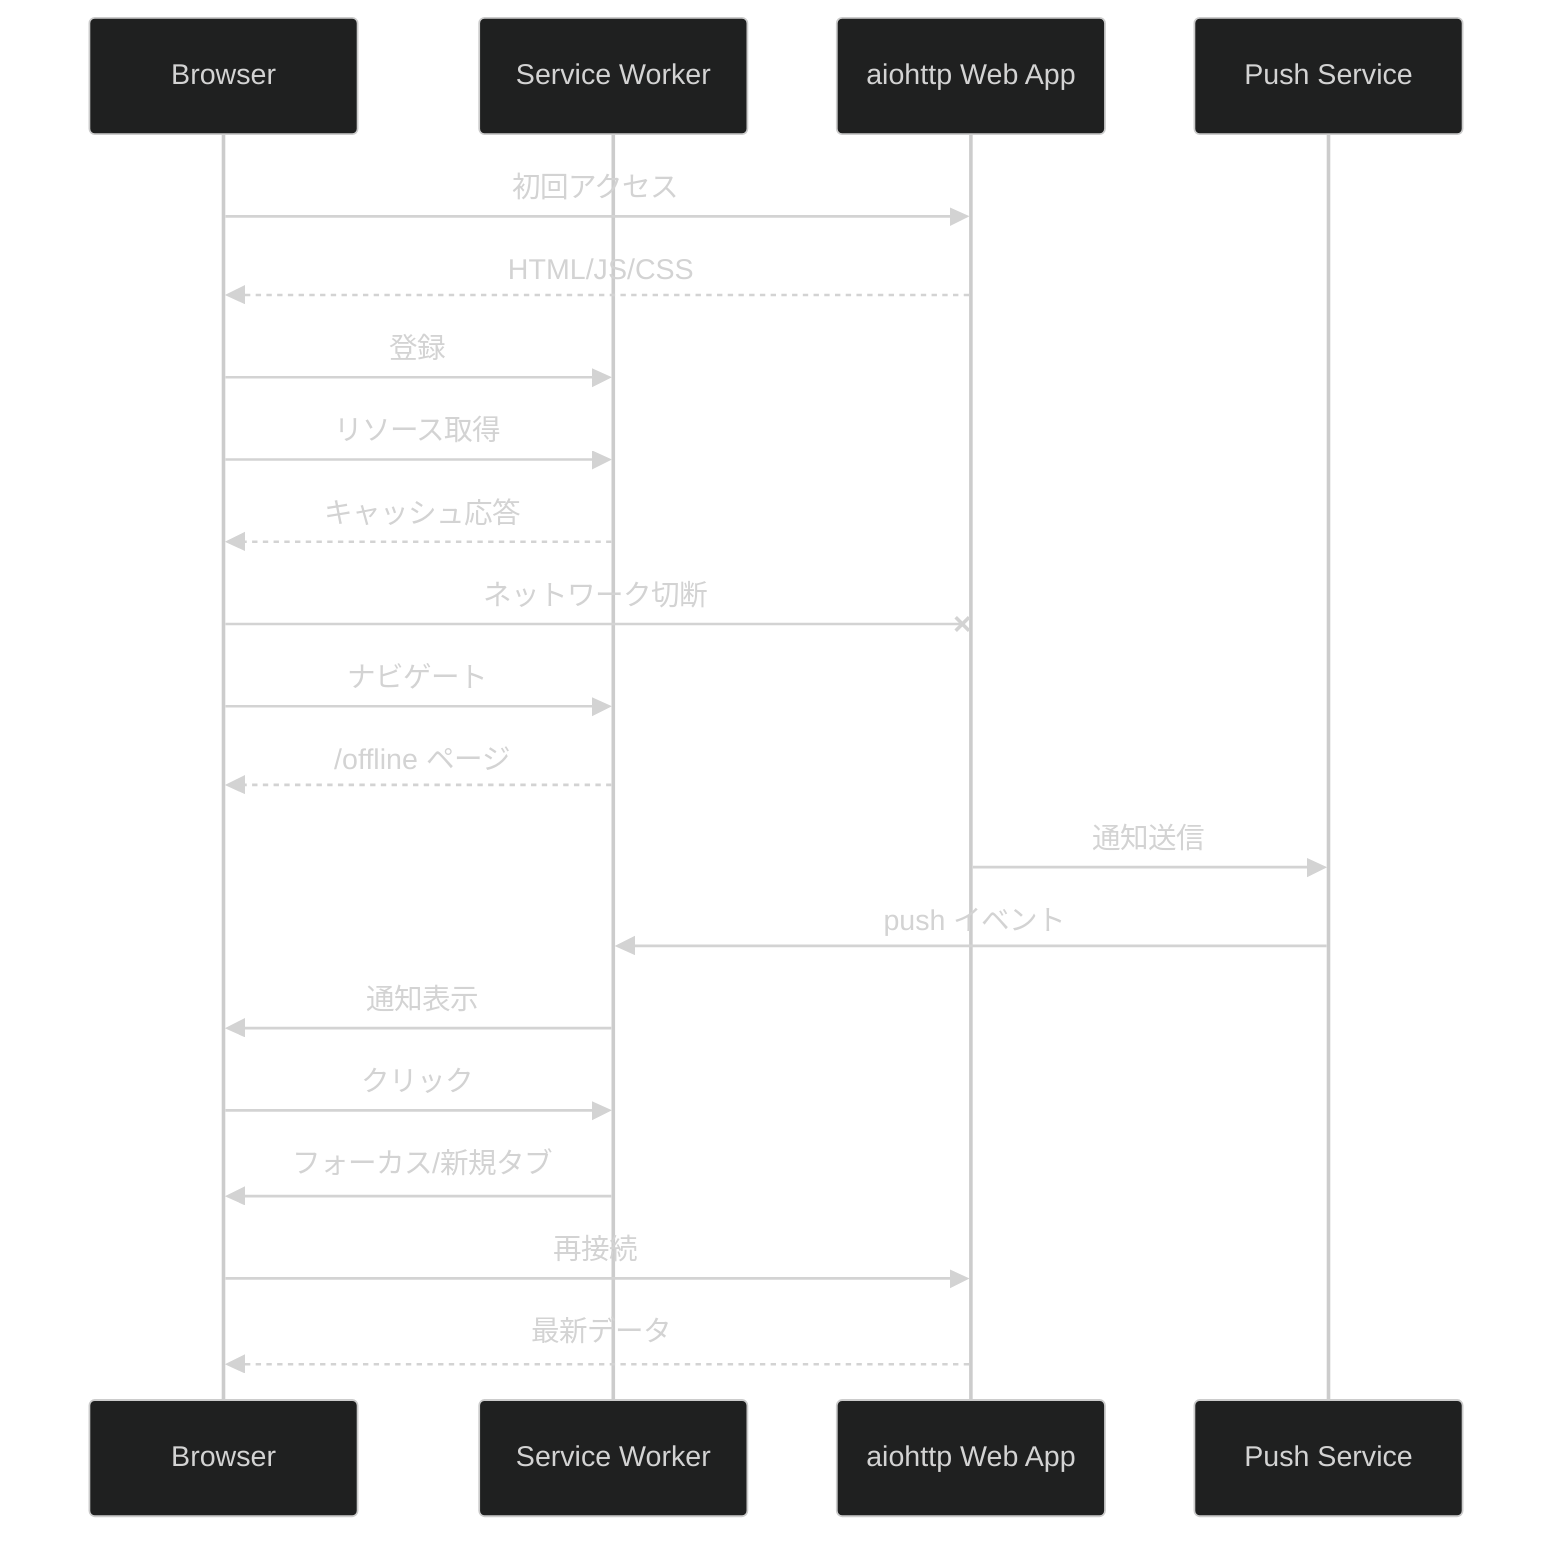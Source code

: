 %%{init: {'theme': 'dark'}}%%
%% PWA シーンケース図
sequenceDiagram
    participant Browser as Browser
    participant SW as Service Worker
    participant Web as aiohttp Web App
    participant Push as Push Service

    Browser->>Web: 初回アクセス
    Web-->>Browser: HTML/JS/CSS
    Browser->>SW: 登録
    Browser->>SW: リソース取得
    SW-->>Browser: キャッシュ応答
    Browser-x Web: ネットワーク切断
    Browser->>SW: ナビゲート
    SW-->>Browser: /offline ページ
    Web->>Push: 通知送信
    Push->>SW: push イベント
    SW->>Browser: 通知表示
    Browser->>SW: クリック
    SW->>Browser: フォーカス/新規タブ
    Browser->>Web: 再接続
    Web-->>Browser: 最新データ